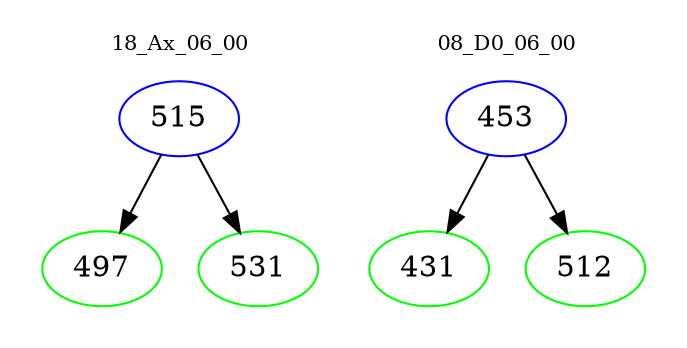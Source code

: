 digraph{
subgraph cluster_0 {
color = white
label = "18_Ax_06_00";
fontsize=10;
T0_515 [label="515", color="blue"]
T0_515 -> T0_497 [color="black"]
T0_497 [label="497", color="green"]
T0_515 -> T0_531 [color="black"]
T0_531 [label="531", color="green"]
}
subgraph cluster_1 {
color = white
label = "08_D0_06_00";
fontsize=10;
T1_453 [label="453", color="blue"]
T1_453 -> T1_431 [color="black"]
T1_431 [label="431", color="green"]
T1_453 -> T1_512 [color="black"]
T1_512 [label="512", color="green"]
}
}
